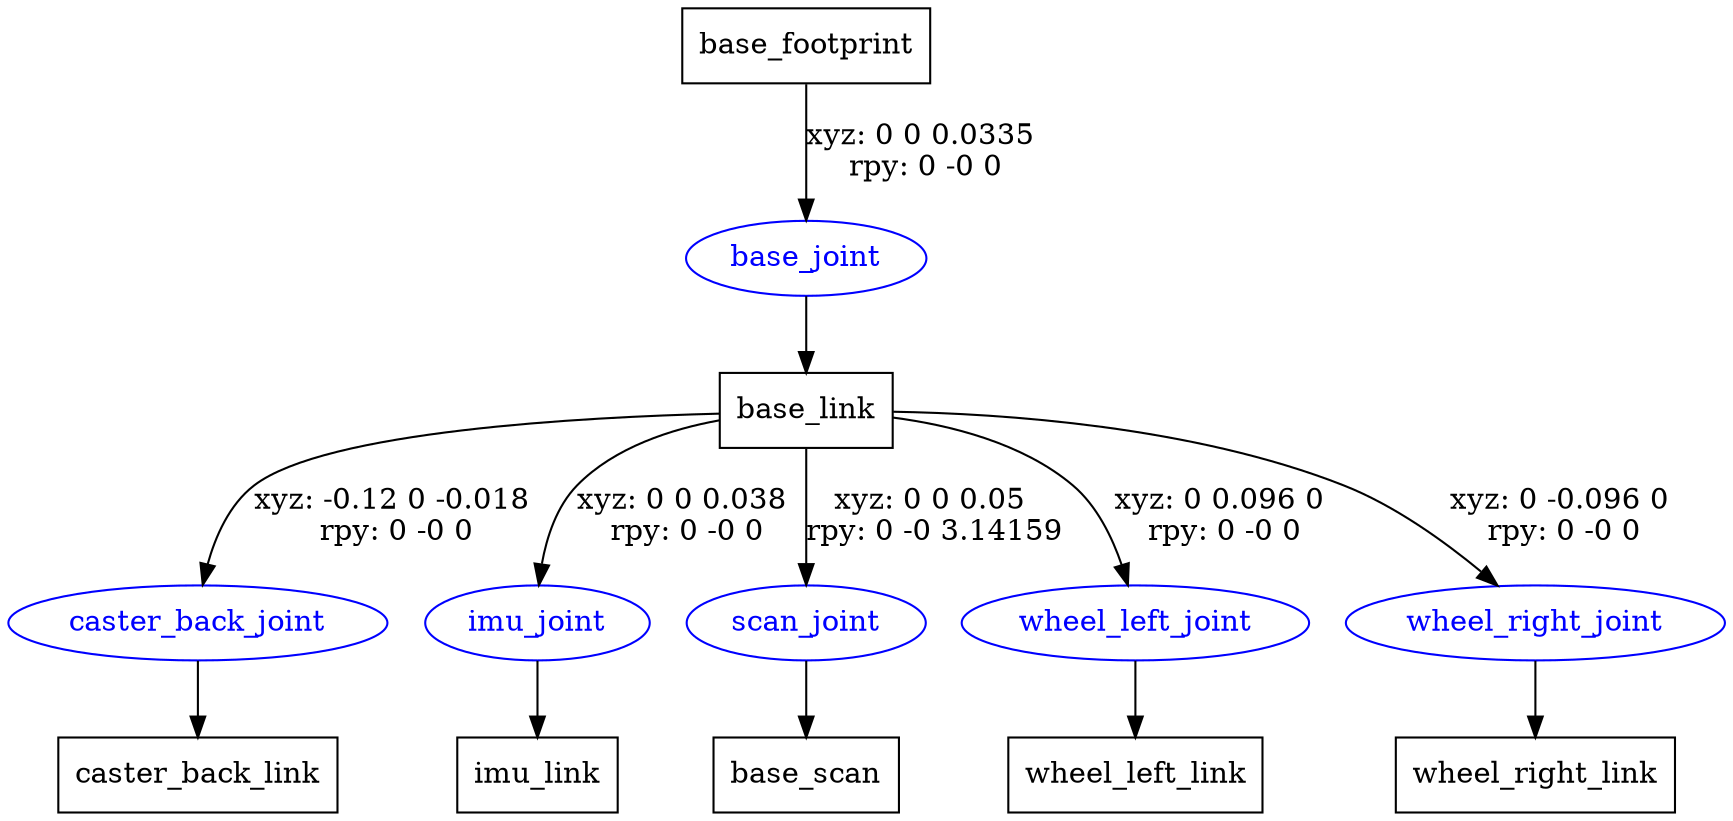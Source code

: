 digraph G {
node [shape=box];
"base_footprint" [label="base_footprint"];
"base_link" [label="base_link"];
"caster_back_link" [label="caster_back_link"];
"imu_link" [label="imu_link"];
"base_scan" [label="base_scan"];
"wheel_left_link" [label="wheel_left_link"];
"wheel_right_link" [label="wheel_right_link"];
node [shape=ellipse, color=blue, fontcolor=blue];
"base_footprint" -> "base_joint" [label="xyz: 0 0 0.0335 \nrpy: 0 -0 0"]
"base_joint" -> "base_link"
"base_link" -> "caster_back_joint" [label="xyz: -0.12 0 -0.018 \nrpy: 0 -0 0"]
"caster_back_joint" -> "caster_back_link"
"base_link" -> "imu_joint" [label="xyz: 0 0 0.038 \nrpy: 0 -0 0"]
"imu_joint" -> "imu_link"
"base_link" -> "scan_joint" [label="xyz: 0 0 0.05 \nrpy: 0 -0 3.14159"]
"scan_joint" -> "base_scan"
"base_link" -> "wheel_left_joint" [label="xyz: 0 0.096 0 \nrpy: 0 -0 0"]
"wheel_left_joint" -> "wheel_left_link"
"base_link" -> "wheel_right_joint" [label="xyz: 0 -0.096 0 \nrpy: 0 -0 0"]
"wheel_right_joint" -> "wheel_right_link"
}
